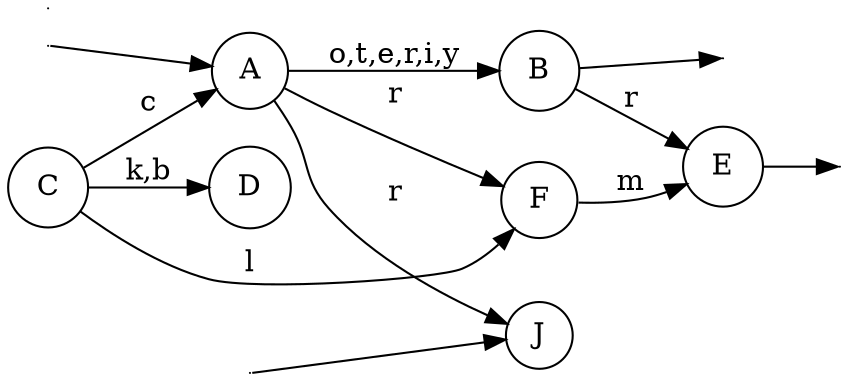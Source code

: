 digraph Automate {
    rankdir=LR;
    node[shape=point, width=0] start , b ;
    node[shape=point, width=0] final ,c, d;
    node[shape=circle]A ,B,C,D,E,F,J;   
    start->A;
    B->d;
    E->final;
    b->J;
    A->B [label="o,t,e,r,i,y"];
    C->A [label="c"];
    A->F [label="r"];
    A->J [label="r"];
    C->F [label="l"];
    C->D [label="k,b"];
    F->E [label="m"];
    B->E [label="r"];
}